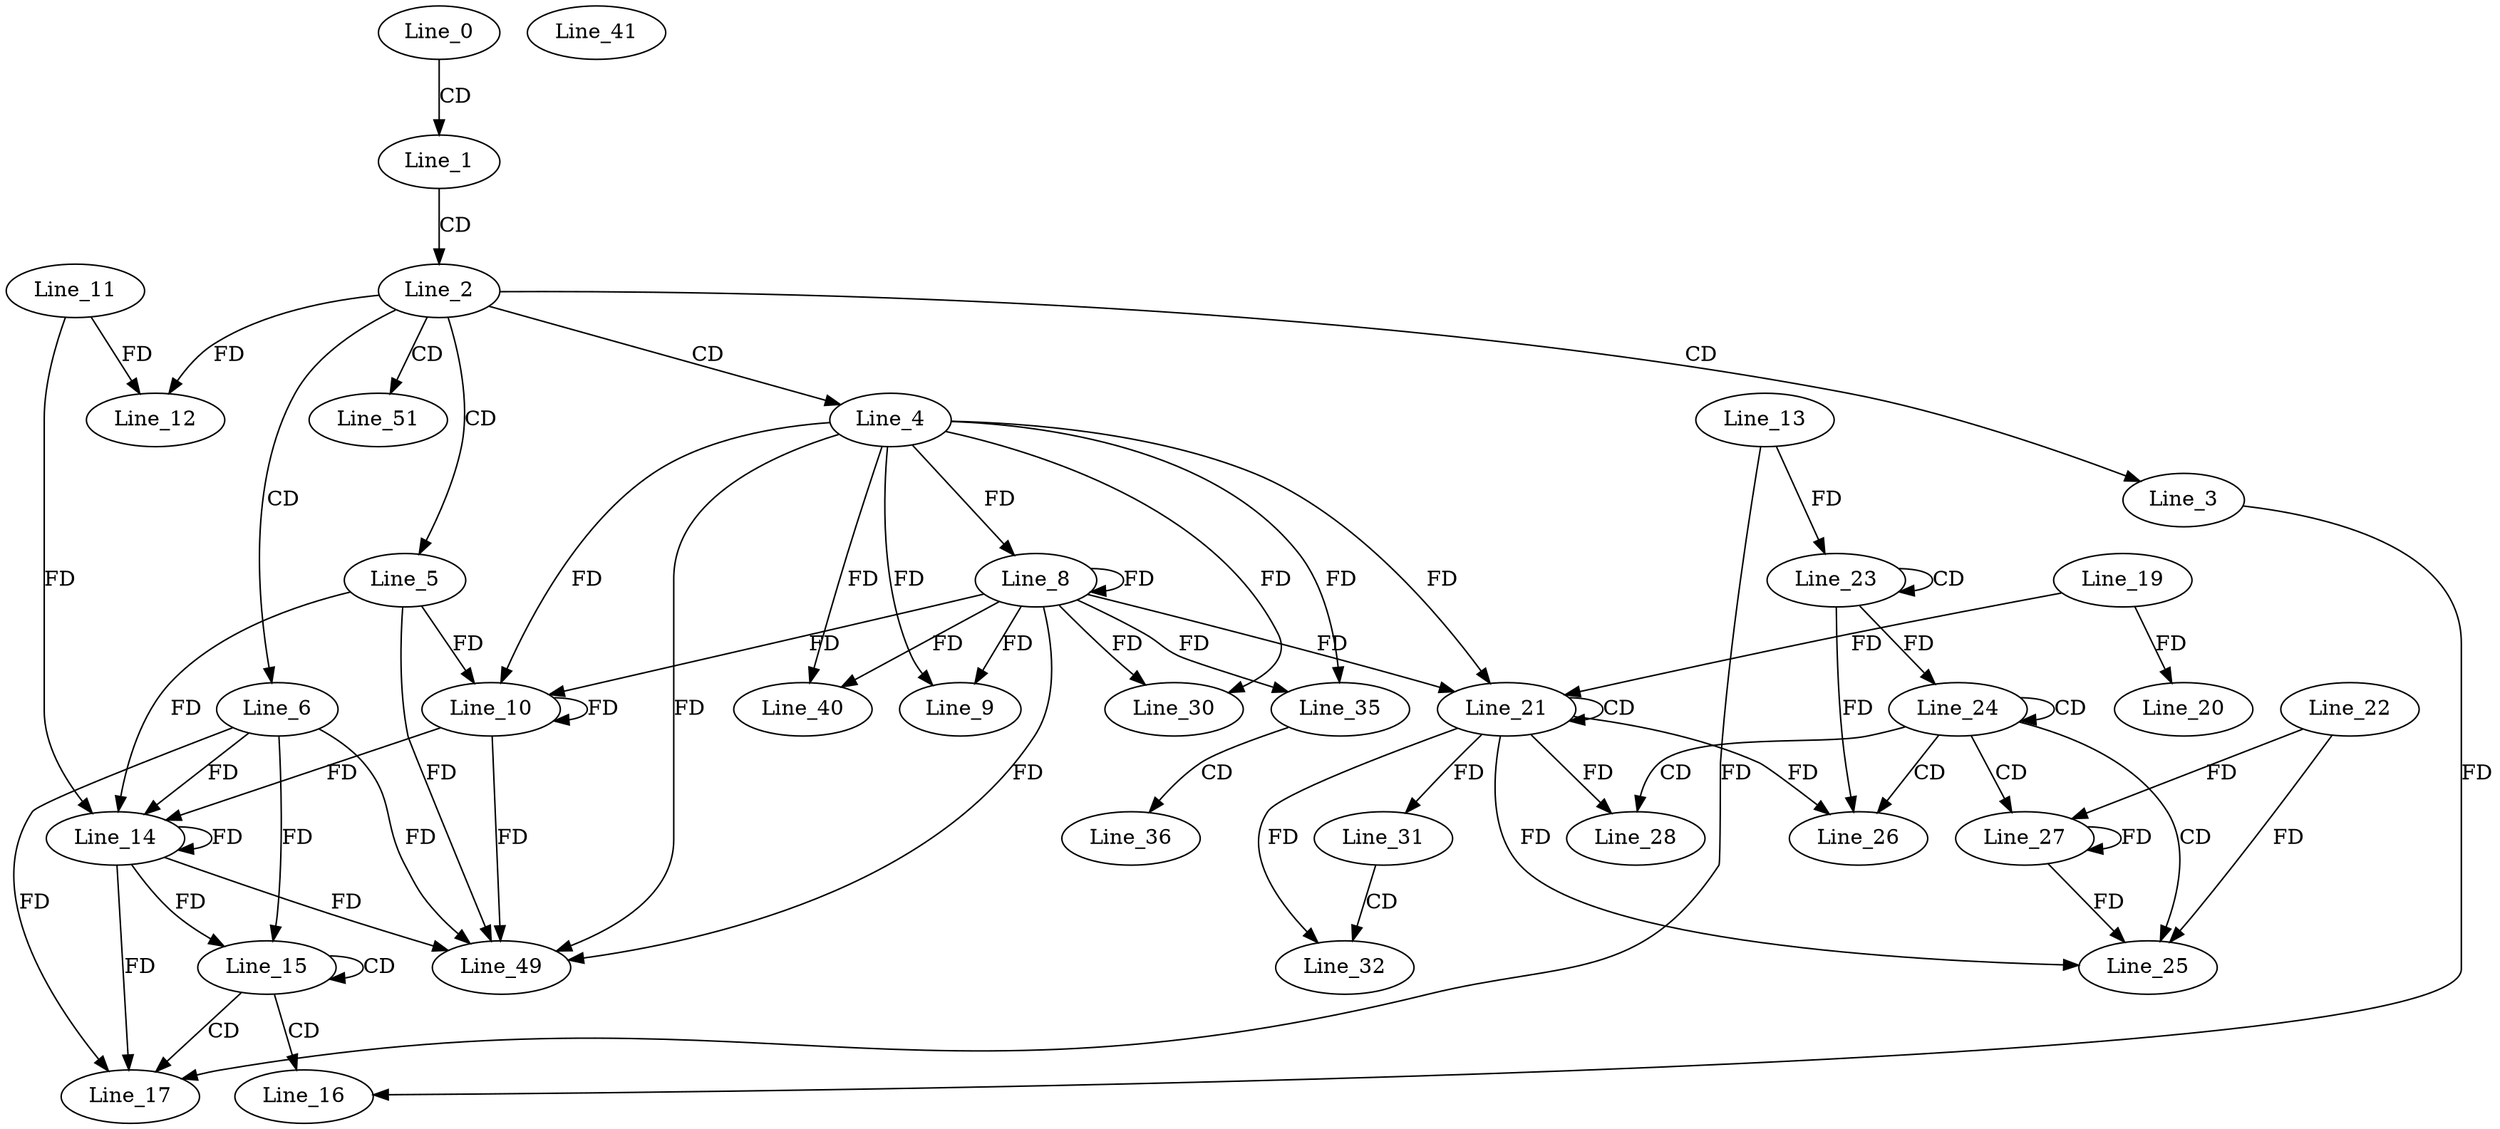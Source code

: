 digraph G {
  Line_0;
  Line_1;
  Line_2;
  Line_3;
  Line_4;
  Line_5;
  Line_6;
  Line_8;
  Line_8;
  Line_9;
  Line_10;
  Line_10;
  Line_12;
  Line_11;
  Line_12;
  Line_14;
  Line_14;
  Line_14;
  Line_15;
  Line_15;
  Line_16;
  Line_17;
  Line_13;
  Line_17;
  Line_19;
  Line_20;
  Line_21;
  Line_21;
  Line_21;
  Line_23;
  Line_23;
  Line_24;
  Line_24;
  Line_25;
  Line_22;
  Line_26;
  Line_26;
  Line_27;
  Line_28;
  Line_30;
  Line_31;
  Line_32;
  Line_35;
  Line_36;
  Line_40;
  Line_41;
  Line_49;
  Line_51;
  Line_0 -> Line_1 [ label="CD" ];
  Line_1 -> Line_2 [ label="CD" ];
  Line_2 -> Line_3 [ label="CD" ];
  Line_2 -> Line_4 [ label="CD" ];
  Line_2 -> Line_5 [ label="CD" ];
  Line_2 -> Line_6 [ label="CD" ];
  Line_4 -> Line_8 [ label="FD" ];
  Line_8 -> Line_8 [ label="FD" ];
  Line_4 -> Line_9 [ label="FD" ];
  Line_8 -> Line_9 [ label="FD" ];
  Line_5 -> Line_10 [ label="FD" ];
  Line_10 -> Line_10 [ label="FD" ];
  Line_4 -> Line_10 [ label="FD" ];
  Line_8 -> Line_10 [ label="FD" ];
  Line_2 -> Line_12 [ label="FD" ];
  Line_11 -> Line_12 [ label="FD" ];
  Line_6 -> Line_14 [ label="FD" ];
  Line_14 -> Line_14 [ label="FD" ];
  Line_5 -> Line_14 [ label="FD" ];
  Line_10 -> Line_14 [ label="FD" ];
  Line_11 -> Line_14 [ label="FD" ];
  Line_15 -> Line_15 [ label="CD" ];
  Line_6 -> Line_15 [ label="FD" ];
  Line_14 -> Line_15 [ label="FD" ];
  Line_15 -> Line_16 [ label="CD" ];
  Line_3 -> Line_16 [ label="FD" ];
  Line_15 -> Line_17 [ label="CD" ];
  Line_13 -> Line_17 [ label="FD" ];
  Line_6 -> Line_17 [ label="FD" ];
  Line_14 -> Line_17 [ label="FD" ];
  Line_19 -> Line_20 [ label="FD" ];
  Line_21 -> Line_21 [ label="CD" ];
  Line_4 -> Line_21 [ label="FD" ];
  Line_8 -> Line_21 [ label="FD" ];
  Line_19 -> Line_21 [ label="FD" ];
  Line_23 -> Line_23 [ label="CD" ];
  Line_13 -> Line_23 [ label="FD" ];
  Line_24 -> Line_24 [ label="CD" ];
  Line_23 -> Line_24 [ label="FD" ];
  Line_24 -> Line_25 [ label="CD" ];
  Line_21 -> Line_25 [ label="FD" ];
  Line_22 -> Line_25 [ label="FD" ];
  Line_24 -> Line_26 [ label="CD" ];
  Line_21 -> Line_26 [ label="FD" ];
  Line_23 -> Line_26 [ label="FD" ];
  Line_24 -> Line_27 [ label="CD" ];
  Line_27 -> Line_27 [ label="FD" ];
  Line_22 -> Line_27 [ label="FD" ];
  Line_24 -> Line_28 [ label="CD" ];
  Line_21 -> Line_28 [ label="FD" ];
  Line_4 -> Line_30 [ label="FD" ];
  Line_8 -> Line_30 [ label="FD" ];
  Line_21 -> Line_31 [ label="FD" ];
  Line_31 -> Line_32 [ label="CD" ];
  Line_21 -> Line_32 [ label="FD" ];
  Line_4 -> Line_35 [ label="FD" ];
  Line_8 -> Line_35 [ label="FD" ];
  Line_35 -> Line_36 [ label="CD" ];
  Line_4 -> Line_40 [ label="FD" ];
  Line_8 -> Line_40 [ label="FD" ];
  Line_4 -> Line_49 [ label="FD" ];
  Line_8 -> Line_49 [ label="FD" ];
  Line_5 -> Line_49 [ label="FD" ];
  Line_10 -> Line_49 [ label="FD" ];
  Line_6 -> Line_49 [ label="FD" ];
  Line_14 -> Line_49 [ label="FD" ];
  Line_2 -> Line_51 [ label="CD" ];
  Line_27 -> Line_25 [ label="FD" ];
}
